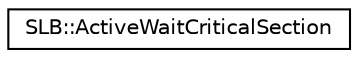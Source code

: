 digraph "Graphical Class Hierarchy"
{
  edge [fontname="Helvetica",fontsize="10",labelfontname="Helvetica",labelfontsize="10"];
  node [fontname="Helvetica",fontsize="10",shape=record];
  rankdir="LR";
  Node1 [label="SLB::ActiveWaitCriticalSection",height=0.2,width=0.4,color="black", fillcolor="white", style="filled",URL="$structSLB_1_1ActiveWaitCriticalSection.html"];
}
